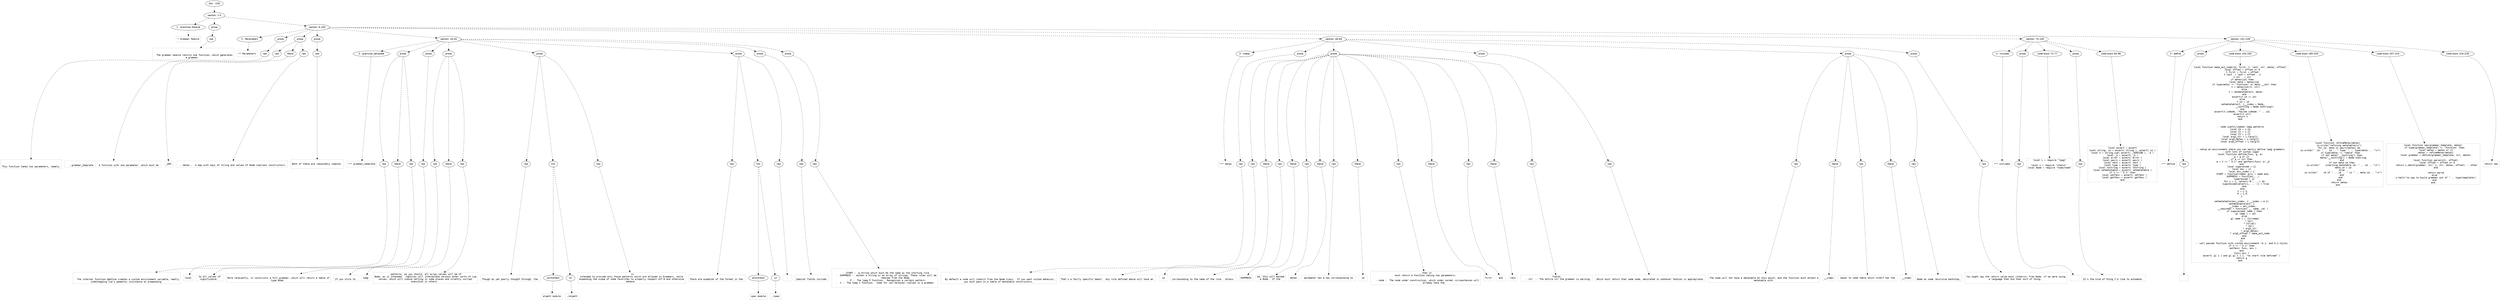 digraph hierarchy {

node [fontname=Helvetica]
edge [style=dashed]

doc_0 [label="doc - 228"]


doc_0 -> { section_1}
{rank=same; section_1}

section_1 [label="section: 1-5"]


section_1 -> { header_2 prose_3 section_4}
{rank=same; header_2 prose_3 section_4}

header_2 [label="1 : Grammar Module"]

prose_3 [label="prose"]

section_4 [label="section: 6-100"]


header_2 -> leaf_5
leaf_5  [color=Gray,shape=rectangle,fontname=Inconsolata,label="* Grammar Module"]
prose_3 -> { raw_6}
{rank=same; raw_6}

raw_6 [label="raw"]


raw_6 -> leaf_7
leaf_7  [color=Gray,shape=rectangle,fontname=Inconsolata,label="

  The grammar module returns one function, which generates
a grammar. 
"]
section_4 -> { header_8 prose_9 prose_10 prose_11 section_12 section_13 section_14 section_15}
{rank=same; header_8 prose_9 prose_10 prose_11 section_12 section_13 section_14 section_15}

header_8 [label="2 : Parameters"]

prose_9 [label="prose"]

prose_10 [label="prose"]

prose_11 [label="prose"]

section_12 [label="section: 16-45"]

section_13 [label="section: 46-69"]

section_14 [label="section: 70-100"]

section_15 [label="section: 101-228"]


header_8 -> leaf_16
leaf_16  [color=Gray,shape=rectangle,fontname=Inconsolata,label="** Parameters"]
prose_9 -> { raw_17}
{rank=same; raw_17}

raw_17 [label="raw"]


raw_17 -> leaf_18
leaf_18  [color=Gray,shape=rectangle,fontname=Inconsolata,label="

This function takes two parameters, namely:
"]
prose_10 -> { raw_19 literal_20 raw_21}
{rank=same; raw_19 literal_20 raw_21}

raw_19 [label="raw"]

literal_20 [label="literal"]

raw_21 [label="raw"]


raw_19 -> leaf_22
leaf_22  [color=Gray,shape=rectangle,fontname=Inconsolata,label="
  - grammar_template :  A function with one parameter, which must be "]
literal_20 -> leaf_23
leaf_23  [color=Gray,shape=rectangle,fontname=Inconsolata,label="_ENV"]
raw_21 -> leaf_24
leaf_24  [color=Gray,shape=rectangle,fontname=Inconsolata,label=".
  - metas :  A map with keys of string and values of Node subclass constructors.
"]
prose_11 -> { raw_25}
{rank=same; raw_25}

raw_25 [label="raw"]


raw_25 -> leaf_26
leaf_26  [color=Gray,shape=rectangle,fontname=Inconsolata,label="
Both of these are reasonably complex.

"]
section_12 -> { header_27 prose_28 prose_29 prose_30 prose_31 prose_32 prose_33 prose_34}
{rank=same; header_27 prose_28 prose_29 prose_30 prose_31 prose_32 prose_33 prose_34}

header_27 [label="3 : grammar_template"]

prose_28 [label="prose"]

prose_29 [label="prose"]

prose_30 [label="prose"]

prose_31 [label="prose"]

prose_32 [label="prose"]

prose_33 [label="prose"]

prose_34 [label="prose"]


header_27 -> leaf_35
leaf_35  [color=Gray,shape=rectangle,fontname=Inconsolata,label="*** grammar_template"]
prose_28 -> { raw_36 literal_37 raw_38}
{rank=same; raw_36 literal_37 raw_38}

raw_36 [label="raw"]

literal_37 [label="literal"]

raw_38 [label="raw"]


raw_36 -> leaf_39
leaf_39  [color=Gray,shape=rectangle,fontname=Inconsolata,label="

  The internal function @define creates a custom environment variable, neatly
sidestepping lua's pedantic insistance on prepending "]
literal_37 -> leaf_40
leaf_40  [color=Gray,shape=rectangle,fontname=Inconsolata,label="local"]
raw_38 -> leaf_41
leaf_41  [color=Gray,shape=rectangle,fontname=Inconsolata,label=" to all values of 
significance. 
"]
prose_29 -> { raw_42}
{rank=same; raw_42}

raw_42 [label="raw"]


raw_42 -> leaf_43
leaf_43  [color=Gray,shape=rectangle,fontname=Inconsolata,label="
More relevantly, it constructs a full grammar, which will return a table of
type Node. 
"]
prose_30 -> { raw_44 literal_45 raw_46}
{rank=same; raw_44 literal_45 raw_46}

raw_44 [label="raw"]

literal_45 [label="literal"]

raw_46 [label="raw"]


raw_44 -> leaf_47
leaf_47  [color=Gray,shape=rectangle,fontname=Inconsolata,label="
If you stick to "]
literal_45 -> leaf_48
leaf_48  [color=Gray,shape=rectangle,fontname=Inconsolata,label="lpeg"]
raw_46 -> leaf_49
leaf_49  [color=Gray,shape=rectangle,fontname=Inconsolata,label=" patterns, as you should, all array values will be of
Node, as is intended.  Captures will interpolate various other sorts of Lua
values, which will induce halting in some places and silently corrupt
execution in others. 
"]
prose_31 -> { raw_50 link_51 raw_52}
{rank=same; raw_50 link_51 raw_52}

raw_50 [label="raw"]

link_51 [label="link"]

raw_52 [label="raw"]


raw_50 -> leaf_53
leaf_53  [color=Gray,shape=rectangle,fontname=Inconsolata,label="
Though as yet poorly thought through, the "]
link_51 -> { anchortext_54 url_55}
{rank=same; anchortext_54 url_55}

anchortext_54 [label="anchortext"]

url_55 [label="url"]


anchortext_54 -> leaf_56
leaf_56  [color=Gray,shape=rectangle,fontname=Inconsolata,label="elpatt module"]
url_55 -> leaf_57
leaf_57  [color=Gray,shape=rectangle,fontname=Inconsolata,label="./elpatt"]
raw_52 -> leaf_58
leaf_58  [color=Gray,shape=rectangle,fontname=Inconsolata,label=" is
intended to provide only those patterns which are allowed in Grammars, while
expanding the scope of some favorites to properly respect utf-8 and otherwise
behave. 
"]
prose_32 -> { raw_59 link_60 raw_61}
{rank=same; raw_59 link_60 raw_61}

raw_59 [label="raw"]

link_60 [label="link"]

raw_61 [label="raw"]


raw_59 -> leaf_62
leaf_62  [color=Gray,shape=rectangle,fontname=Inconsolata,label="
There are examples of the format in the "]
link_60 -> { anchortext_63 url_64}
{rank=same; anchortext_63 url_64}

anchortext_63 [label="anchortext"]

url_64 [label="url"]


anchortext_63 -> leaf_65
leaf_65  [color=Gray,shape=rectangle,fontname=Inconsolata,label="spec module"]
url_64 -> leaf_66
leaf_66  [color=Gray,shape=rectangle,fontname=Inconsolata,label="./spec"]
raw_61 -> leaf_67
leaf_67  [color=Gray,shape=rectangle,fontname=Inconsolata,label=".
"]
prose_33 -> { raw_68}
{rank=same; raw_68}

raw_68 [label="raw"]


raw_68 -> leaf_69
leaf_69  [color=Gray,shape=rectangle,fontname=Inconsolata,label="
Special fields include:
"]
prose_34 -> { raw_70}
{rank=same; raw_70}

raw_70 [label="raw"]


raw_70 -> leaf_71
leaf_71  [color=Gray,shape=rectangle,fontname=Inconsolata,label="
  -  START :  a string which must be the same as the starting rule.
  -  SUPPRESS :  either a string or an array of strings. These rules will be
                 removed from the Node. 
  -  P :  The lpeg P function.  Recognizes a certain pattern.
  -  V :  The lpeg V function.  Used for non-terminal rvalues in a grammar. 

"]
section_13 -> { header_72 prose_73 prose_74 prose_75 prose_76 prose_77}
{rank=same; header_72 prose_73 prose_74 prose_75 prose_76 prose_77}

header_72 [label="3 : metas"]

prose_73 [label="prose"]

prose_74 [label="prose"]

prose_75 [label="prose"]

prose_76 [label="prose"]

prose_77 [label="prose"]


header_72 -> leaf_78
leaf_78  [color=Gray,shape=rectangle,fontname=Inconsolata,label="*** metas"]
prose_73 -> { raw_79}
{rank=same; raw_79}

raw_79 [label="raw"]


raw_79 -> leaf_80
leaf_80  [color=Gray,shape=rectangle,fontname=Inconsolata,label="

  By default a node will inherit from the Node class.  If you want custom behavior,
you must pass in a table of metatable constructors.
"]
prose_74 -> { raw_81 literal_82 raw_83 literal_84 raw_85 literal_86 raw_87 literal_88 raw_89 literal_90 raw_91 literal_92 raw_93}
{rank=same; raw_81 literal_82 raw_83 literal_84 raw_85 literal_86 raw_87 literal_88 raw_89 literal_90 raw_91 literal_92 raw_93}

raw_81 [label="raw"]

literal_82 [label="literal"]

raw_83 [label="raw"]

literal_84 [label="literal"]

raw_85 [label="raw"]

literal_86 [label="literal"]

raw_87 [label="raw"]

literal_88 [label="literal"]

raw_89 [label="raw"]

literal_90 [label="literal"]

raw_91 [label="raw"]

literal_92 [label="literal"]

raw_93 [label="raw"]


raw_81 -> leaf_94
leaf_94  [color=Gray,shape=rectangle,fontname=Inconsolata,label="
That's a fairly specific beast.  Any rule defined above will have an "]
literal_82 -> leaf_95
leaf_95  [color=Gray,shape=rectangle,fontname=Inconsolata,label="id"]
raw_83 -> leaf_96
leaf_96  [color=Gray,shape=rectangle,fontname=Inconsolata,label="
corresonding to the name of the rule.  Unless "]
literal_84 -> leaf_97
leaf_97  [color=Gray,shape=rectangle,fontname=Inconsolata,label="SUPPRESS"]
raw_85 -> leaf_98
leaf_98  [color=Gray,shape=rectangle,fontname=Inconsolata,label="ed, this will become
a Node.  If the "]
literal_86 -> leaf_99
leaf_99  [color=Gray,shape=rectangle,fontname=Inconsolata,label="metas"]
raw_87 -> leaf_100
leaf_100  [color=Gray,shape=rectangle,fontname=Inconsolata,label=" parameter has a key corresponding to "]
literal_88 -> leaf_101
leaf_101  [color=Gray,shape=rectangle,fontname=Inconsolata,label="id"]
raw_89 -> leaf_102
leaf_102  [color=Gray,shape=rectangle,fontname=Inconsolata,label=", then it
must return a function taking two parameters:
   
   - node :  The node under construction, which under normal circumstances will
             already have the "]
literal_90 -> leaf_103
leaf_103  [color=Gray,shape=rectangle,fontname=Inconsolata,label="first"]
raw_91 -> leaf_104
leaf_104  [color=Gray,shape=rectangle,fontname=Inconsolata,label=" and "]
literal_92 -> leaf_105
leaf_105  [color=Gray,shape=rectangle,fontname=Inconsolata,label="last"]
raw_93 -> leaf_106
leaf_106  [color=Gray,shape=rectangle,fontname=Inconsolata,label=" fields.
   - str  :  The entire str the grammar is parsing.
"]
prose_75 -> { raw_107}
{rank=same; raw_107}

raw_107 [label="raw"]


raw_107 -> leaf_108
leaf_108  [color=Gray,shape=rectangle,fontname=Inconsolata,label="
Which must return that same node, decorated in whatever fashion is appropriate.
"]
prose_76 -> { raw_109 literal_110 raw_111 literal_112 raw_113}
{rank=same; raw_109 literal_110 raw_111 literal_112 raw_113}

raw_109 [label="raw"]

literal_110 [label="literal"]

raw_111 [label="raw"]

literal_112 [label="literal"]

raw_113 [label="raw"]


raw_109 -> leaf_114
leaf_114  [color=Gray,shape=rectangle,fontname=Inconsolata,label="
The node will not have a metatable at this point, and the function must attach a
metatable with "]
literal_110 -> leaf_115
leaf_115  [color=Gray,shape=rectangle,fontname=Inconsolata,label="__index"]
raw_111 -> leaf_116
leaf_116  [color=Gray,shape=rectangle,fontname=Inconsolata,label=" equal to some table which itself has the "]
literal_112 -> leaf_117
leaf_117  [color=Gray,shape=rectangle,fontname=Inconsolata,label="__index"]
raw_113 -> leaf_118
leaf_118  [color=Gray,shape=rectangle,fontname=Inconsolata,label="
Node as some recursive backstop.
"]
prose_77 -> { raw_119}
{rank=same; raw_119}

raw_119 [label="raw"]


raw_119 -> leaf_120
leaf_120  [color=Gray,shape=rectangle,fontname=Inconsolata,label="
You might say the return value must /inherit/ from Node, if we were using
a language that did that sort of thing. 

"]
section_14 -> { header_121 prose_122 codeblock_123 prose_124 codeblock_125}
{rank=same; header_121 prose_122 codeblock_123 prose_124 codeblock_125}

header_121 [label="3 : includes"]

prose_122 [label="prose"]

codeblock_123 [label="code block 72-77"]

prose_124 [label="prose"]

codeblock_125 [label="code block 83-98"]


header_121 -> leaf_126
leaf_126  [color=Gray,shape=rectangle,fontname=Inconsolata,label="*** includes"]
prose_122 -> { raw_127}
{rank=same; raw_127}

raw_127 [label="raw"]


raw_127 -> leaf_128
leaf_128  [color=Gray,shape=rectangle,fontname=Inconsolata,label="
"]
codeblock_123 -> leaf_129
leaf_129  [color=Gray,shape=rectangle,fontname=Inconsolata,label="local L = require \"lpeg\"

local s = require \"status\" 
local Node = require \"node/node\""]
prose_124 -> { raw_130}
{rank=same; raw_130}

raw_130 [label="raw"]


raw_130 -> leaf_131
leaf_131  [color=Gray,shape=rectangle,fontname=Inconsolata,label="
It's the kind of thing I'd like to automate. 
"]
codeblock_125 -> leaf_132
leaf_132  [color=Gray,shape=rectangle,fontname=Inconsolata,label="local assert = assert
local string, io = assert( string ), assert( io )
local V = string.sub( assert( _VERSION ), -4 )
local _G = assert( _G )
local error = assert( error )
local pairs = assert( pairs )
local next = assert( next )
local type = assert( type )
local tostring = assert( tostring )
local setmetatable = assert( setmetatable )
if V == \" 5.1\" then
   local setfenv = assert( setfenv )
   local getfenv = assert( getfenv )
end"]
section_15 -> { header_133 prose_134 codeblock_135 codeblock_136 codeblock_137 codeblock_138}
{rank=same; header_133 prose_134 codeblock_135 codeblock_136 codeblock_137 codeblock_138}

header_133 [label="3 : define"]

prose_134 [label="prose"]

codeblock_135 [label="code block 103-183"]

codeblock_136 [label="code block 185-204"]

codeblock_137 [label="code block 207-224"]

codeblock_138 [label="code block 226-228"]


header_133 -> leaf_139
leaf_139  [color=Gray,shape=rectangle,fontname=Inconsolata,label="*** define"]
prose_134 -> { raw_140}
{rank=same; raw_140}

raw_140 [label="raw"]


raw_140 -> leaf_141
leaf_141  [color=Gray,shape=rectangle,fontname=Inconsolata,label="
"]
codeblock_135 -> leaf_142
leaf_142  [color=Gray,shape=rectangle,fontname=Inconsolata,label="local function make_ast_node(id, first, t, last, str, metas, offset)
   local offset = offset or 0
   t.first = first + offset
   t.last  = last + offset - 1
   t.str   = str
   if metas[id] then
      local meta = metas[id]
      if type(meta) == \"function\" or meta.__call then
        t = metas[id](t, str)
      else
        t = setmetatable(t, meta)
      end
      assert(t.id == id)
   else
    t.id = id
    setmetatable(t, {__index = Node,
                     __tostring = Node.toString})
   end
   assert(t.isNode, \"failed isNode: \" .. id)
   assert(t.str)
   return t
end


-- some useful/common lpeg patterns
local Cp = L.Cp
local Cc = L.Cc
local Ct = L.Ct
local arg1_str = L.Carg(1)
local arg2_metas = L.Carg(2)
local arg3_offset = L.Carg(3)


-- setup an environment where you can easily define lpeg grammars
-- with lots of syntax sugar
local function define(func, g, e)
  g = g or {}
  if e == nil then
    e = V == \" 5.1\" and getfenv(func) or _G
  end
  local suppressed = {}
  local env = {}
  local env_index = {
    START = function(name) g[1] = name end,
    SUPPRESS = function(...)
      suppressed = {}
      for i = 1, select('#', ...) do
        suppressed[select(i, ... )] = true
      end
    end,
    V = L.V,
    P = L.P,
  }

  setmetatable(env_index, { __index = e })
  setmetatable(env, {
    __index = env_index,
    __newindex = function( _, name, val )
      if suppressed[ name ] then
        g[ name ] = val
      else
        g[ name ] = (Cc(name) 
              * Cp() 
              * Ct(val)
              * Cp()
              * arg1_str
              * arg2_metas)
              * arg3_offset / make_ast_node
      end
    end
  })
  -- call passed function with custom environment (5.1- and 5.2-style)
  if V == \" 5.1\" then
    setfenv( func, env )
  end
  func( env )
  assert( g[ 1 ] and g[ g[ 1 ] ], \"no start rule defined\" )
  return g
end"]
codeblock_136 -> leaf_143
leaf_143  [color=Gray,shape=rectangle,fontname=Inconsolata,label="local function refineMetas(metas)
  io.write(\"refining metatables\\n\")
  for id, meta in pairs(metas) do
    io.write(\"  id: \" .. id .. \" type: \" .. type(meta) .. \"\\n\")
    if type(meta) == \"table\" then
      if not meta[\"__tostring\"] then
        meta[\"__tostring\"] = Node.toString
      end
      if not meta.id then
        io.write(\"    inserting metatable id: \" .. id .. \"\\n\")
        meta.id = id
      else
        io.write(\"    id of \" .. id .. \" is \" .. meta.id .. \"\\n\")
      end
    end
  end
  return metas
end"]
codeblock_137 -> leaf_144
leaf_144  [color=Gray,shape=rectangle,fontname=Inconsolata,label="local function new(grammar_template, metas)
  if type(grammar_template) == 'function' then
    local metas = metas or {}
    metas = refineMetas(metas)
    local grammar = define(grammar_template, nil, metas)

    local function parse(str, offset)
      local offset = offset or 0
      return L.match(grammar, str, 1, str, metas, offset) -- other 
    end

    return parse
  else
    s:halt(\"no way to build grammar out of \" .. type(template))
  end
end"]
codeblock_138 -> leaf_145
leaf_145  [color=Gray,shape=rectangle,fontname=Inconsolata,label="return new"]

}
